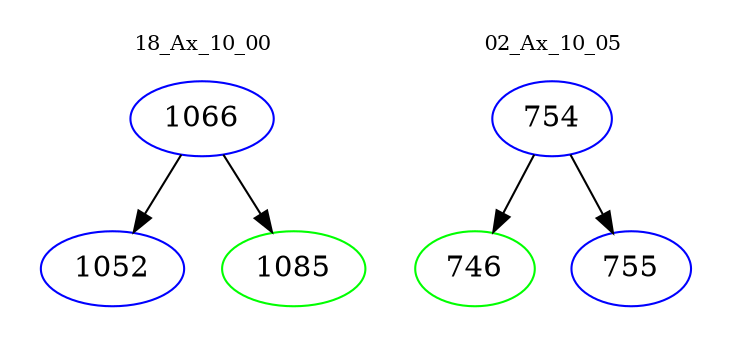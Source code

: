 digraph{
subgraph cluster_0 {
color = white
label = "18_Ax_10_00";
fontsize=10;
T0_1066 [label="1066", color="blue"]
T0_1066 -> T0_1052 [color="black"]
T0_1052 [label="1052", color="blue"]
T0_1066 -> T0_1085 [color="black"]
T0_1085 [label="1085", color="green"]
}
subgraph cluster_1 {
color = white
label = "02_Ax_10_05";
fontsize=10;
T1_754 [label="754", color="blue"]
T1_754 -> T1_746 [color="black"]
T1_746 [label="746", color="green"]
T1_754 -> T1_755 [color="black"]
T1_755 [label="755", color="blue"]
}
}
